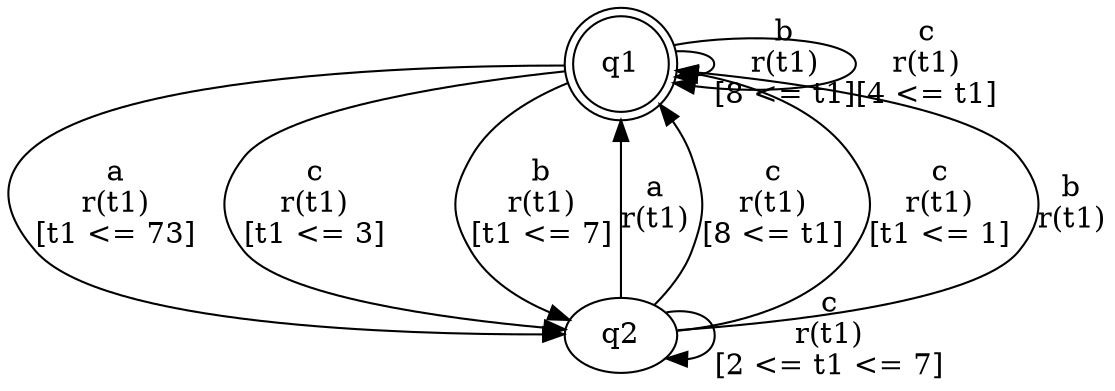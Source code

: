 digraph "tests_1/test9/solution501/solution" {
	q1[label=q1 shape=doublecircle]
	q2[label=q2]
	q1 -> q2[label="a\nr(t1)\n[t1 <= 73]"]
	q2 -> q2[label="c\nr(t1)\n[2 <= t1 <= 7]"]
	q2 -> q1[label="a\nr(t1)\n"]
	q2 -> q1[label="c\nr(t1)\n[8 <= t1]"]
	q2 -> q1[label="c\nr(t1)\n[t1 <= 1]"]
	q2 -> q1[label="b\nr(t1)\n"]
	q1 -> q2[label="c\nr(t1)\n[t1 <= 3]"]
	q1 -> q2[label="b\nr(t1)\n[t1 <= 7]"]
	q1 -> q1[label="b\nr(t1)\n[8 <= t1]"]
	q1 -> q1[label="c\nr(t1)\n[4 <= t1]"]
}
